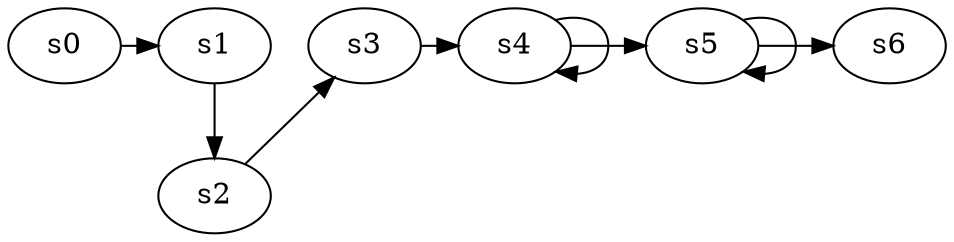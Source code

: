digraph game_0005_chain_7 {
    s0 [name="s0", player=0];
    s1 [name="s1", player=1];
    s2 [name="s2", player=0];
    s3 [name="s3", player=1];
    s4 [name="s4", player=0];
    s5 [name="s5", player=1];
    s6 [name="s6", player=0, target=1];

    s0 -> s1 [constraint="time % 3 == 1"];
    s1 -> s2;
    s2 -> s3 [constraint="time % 2 == 1"];
    s3 -> s4 [constraint="time % 4 == 0"];
    s4 -> s5 [constraint="time == 11 || time == 15"];
    s5 -> s6 [constraint="time == 5"];
    s4 -> s4 [constraint="time % 4 == 0"];
    s5 -> s5 [constraint="time % 2 == 0"];
}
